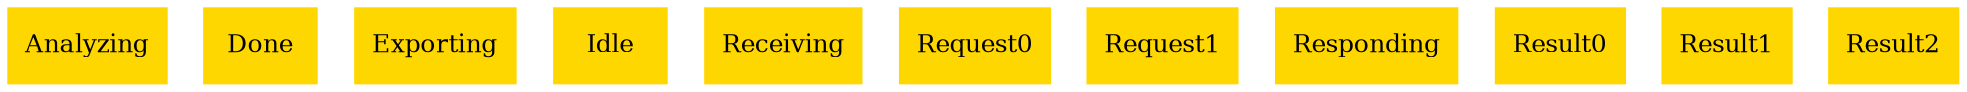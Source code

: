 digraph "graph" {
graph [fontsize=12]
node [fontsize=12]
edge [fontsize=12]
rankdir=TB;
"N0" [uuid="Analyzing", label="Analyzing", color="#ffd700", fontcolor = "#000000", shape = "box", style = "filled, solid"]
"N1" [uuid="Done", label="Done", color="#ffd700", fontcolor = "#000000", shape = "box", style = "filled, solid"]
"N2" [uuid="Exporting", label="Exporting", color="#ffd700", fontcolor = "#000000", shape = "box", style = "filled, solid"]
"N3" [uuid="Idle", label="Idle", color="#ffd700", fontcolor = "#000000", shape = "box", style = "filled, solid"]
"N4" [uuid="Receiving", label="Receiving", color="#ffd700", fontcolor = "#000000", shape = "box", style = "filled, solid"]
"N5" [uuid="Request0", label="Request0", color="#ffd700", fontcolor = "#000000", shape = "box", style = "filled, solid"]
"N6" [uuid="Request1", label="Request1", color="#ffd700", fontcolor = "#000000", shape = "box", style = "filled, solid"]
"N7" [uuid="Responding", label="Responding", color="#ffd700", fontcolor = "#000000", shape = "box", style = "filled, solid"]
"N8" [uuid="Result0", label="Result0", color="#ffd700", fontcolor = "#000000", shape = "box", style = "filled, solid"]
"N9" [uuid="Result1", label="Result1", color="#ffd700", fontcolor = "#000000", shape = "box", style = "filled, solid"]
"N10" [uuid="Result2", label="Result2", color="#ffd700", fontcolor = "#000000", shape = "box", style = "filled, solid"]
}
